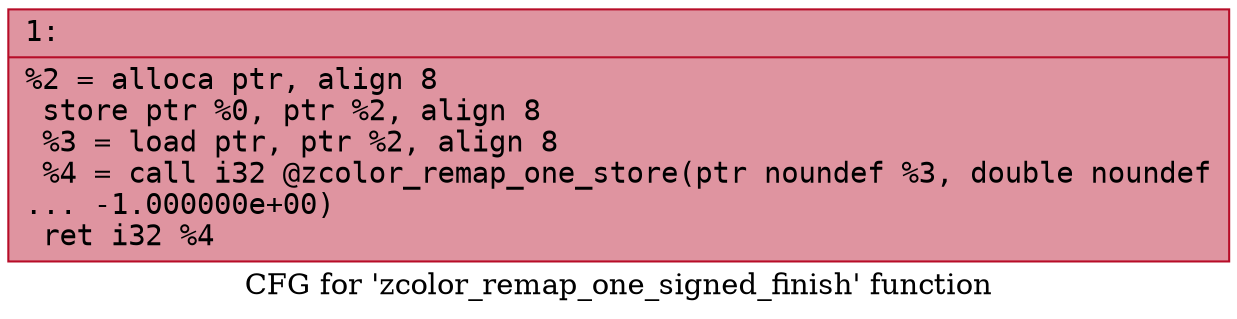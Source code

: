 digraph "CFG for 'zcolor_remap_one_signed_finish' function" {
	label="CFG for 'zcolor_remap_one_signed_finish' function";

	Node0x60000189e800 [shape=record,color="#b70d28ff", style=filled, fillcolor="#b70d2870" fontname="Courier",label="{1:\l|  %2 = alloca ptr, align 8\l  store ptr %0, ptr %2, align 8\l  %3 = load ptr, ptr %2, align 8\l  %4 = call i32 @zcolor_remap_one_store(ptr noundef %3, double noundef\l... -1.000000e+00)\l  ret i32 %4\l}"];
}
